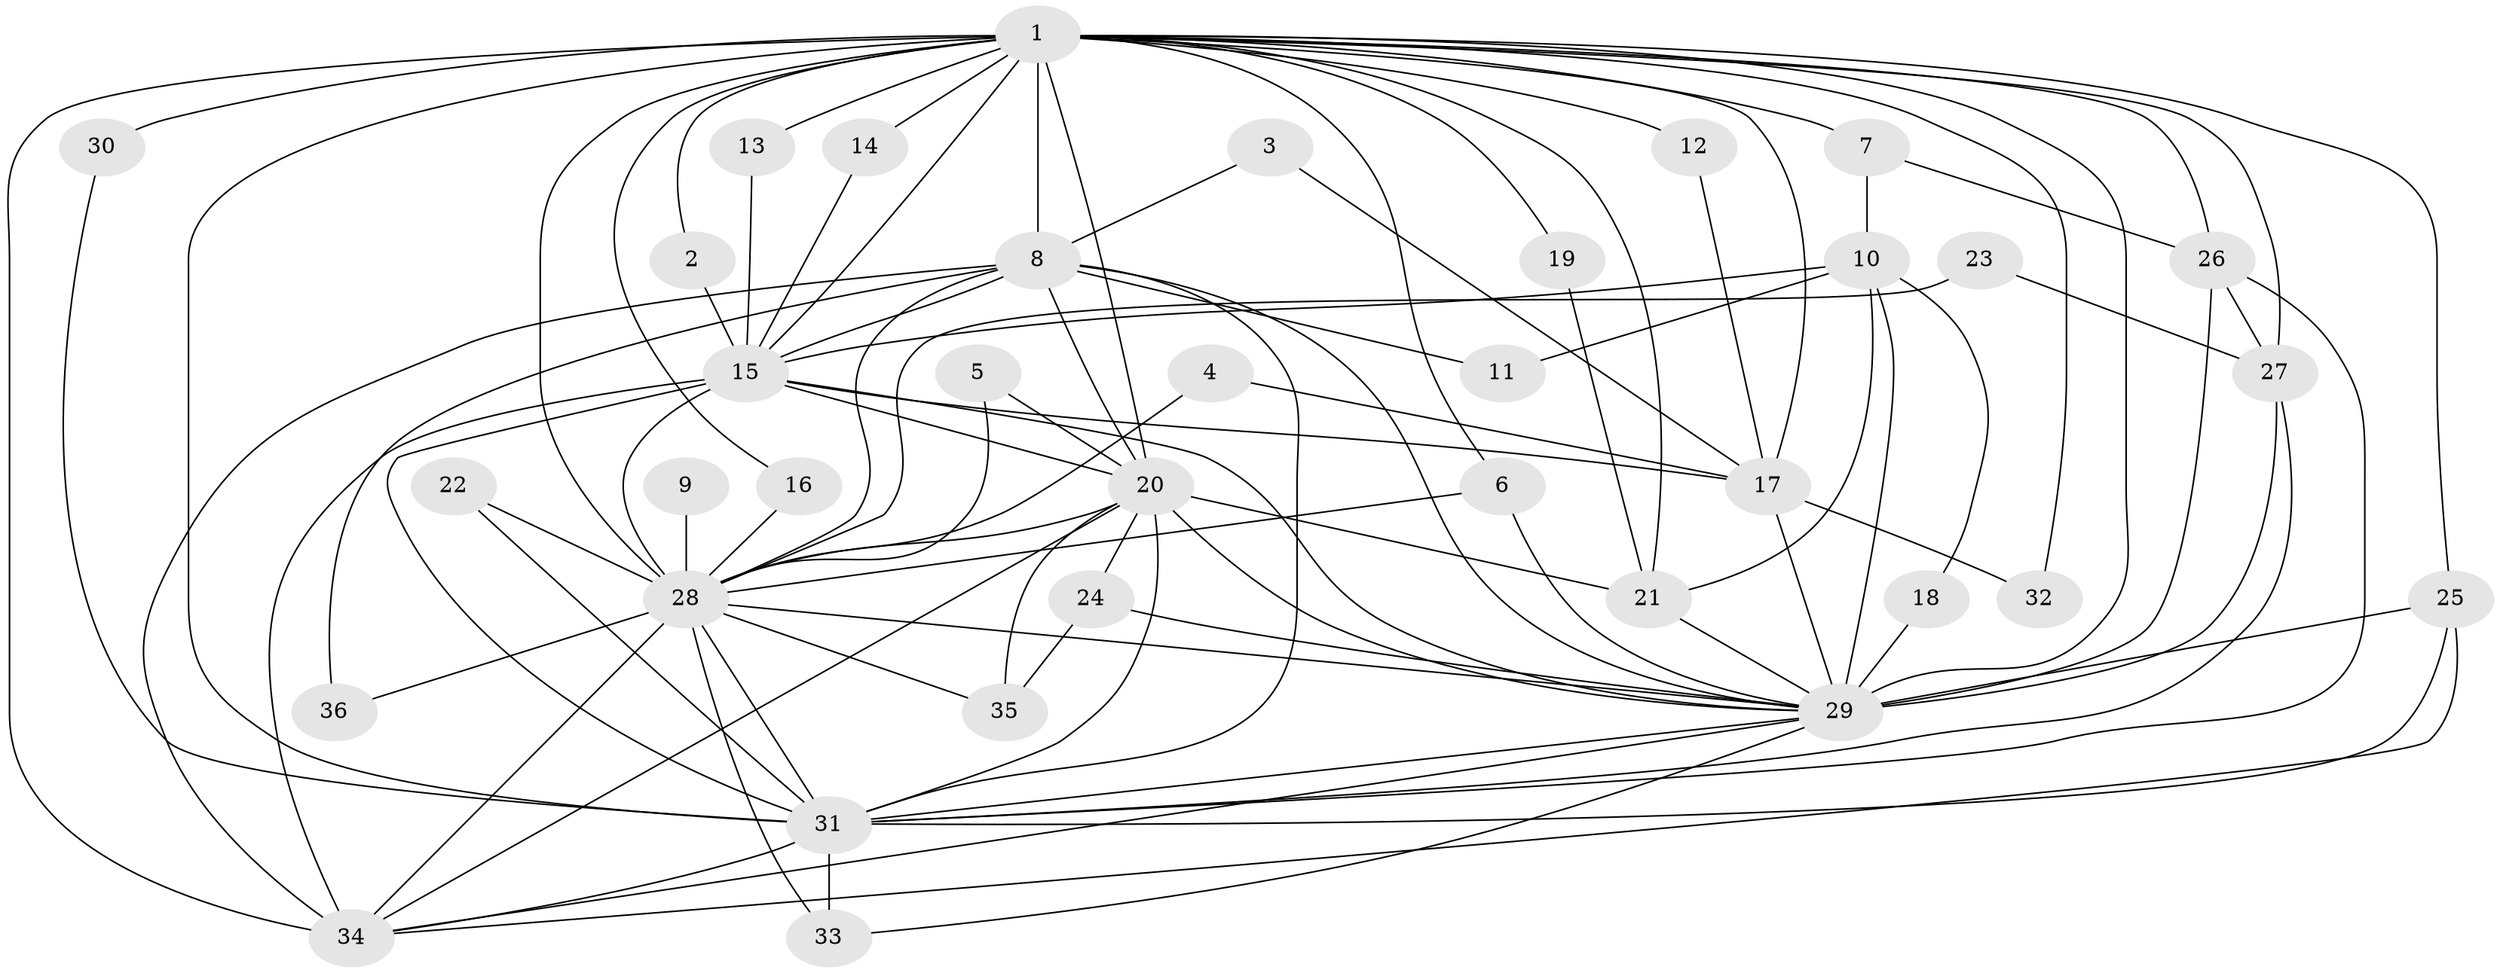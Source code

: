// original degree distribution, {24: 0.014084507042253521, 15: 0.04225352112676056, 14: 0.028169014084507043, 16: 0.014084507042253521, 12: 0.014084507042253521, 23: 0.028169014084507043, 6: 0.028169014084507043, 2: 0.6197183098591549, 5: 0.07042253521126761, 4: 0.04225352112676056, 8: 0.014084507042253521, 3: 0.08450704225352113}
// Generated by graph-tools (version 1.1) at 2025/25/03/09/25 03:25:51]
// undirected, 36 vertices, 95 edges
graph export_dot {
graph [start="1"]
  node [color=gray90,style=filled];
  1;
  2;
  3;
  4;
  5;
  6;
  7;
  8;
  9;
  10;
  11;
  12;
  13;
  14;
  15;
  16;
  17;
  18;
  19;
  20;
  21;
  22;
  23;
  24;
  25;
  26;
  27;
  28;
  29;
  30;
  31;
  32;
  33;
  34;
  35;
  36;
  1 -- 2 [weight=1.0];
  1 -- 6 [weight=1.0];
  1 -- 7 [weight=2.0];
  1 -- 8 [weight=3.0];
  1 -- 12 [weight=1.0];
  1 -- 13 [weight=1.0];
  1 -- 14 [weight=2.0];
  1 -- 15 [weight=4.0];
  1 -- 16 [weight=1.0];
  1 -- 17 [weight=1.0];
  1 -- 19 [weight=1.0];
  1 -- 20 [weight=4.0];
  1 -- 21 [weight=1.0];
  1 -- 25 [weight=1.0];
  1 -- 26 [weight=2.0];
  1 -- 27 [weight=2.0];
  1 -- 28 [weight=4.0];
  1 -- 29 [weight=4.0];
  1 -- 30 [weight=2.0];
  1 -- 31 [weight=4.0];
  1 -- 32 [weight=1.0];
  1 -- 34 [weight=4.0];
  2 -- 15 [weight=1.0];
  3 -- 8 [weight=1.0];
  3 -- 17 [weight=1.0];
  4 -- 17 [weight=1.0];
  4 -- 28 [weight=1.0];
  5 -- 20 [weight=1.0];
  5 -- 28 [weight=1.0];
  6 -- 28 [weight=1.0];
  6 -- 29 [weight=1.0];
  7 -- 10 [weight=1.0];
  7 -- 26 [weight=1.0];
  8 -- 11 [weight=1.0];
  8 -- 15 [weight=1.0];
  8 -- 20 [weight=2.0];
  8 -- 28 [weight=2.0];
  8 -- 29 [weight=1.0];
  8 -- 31 [weight=1.0];
  8 -- 34 [weight=1.0];
  8 -- 36 [weight=1.0];
  9 -- 28 [weight=1.0];
  10 -- 11 [weight=1.0];
  10 -- 15 [weight=1.0];
  10 -- 18 [weight=1.0];
  10 -- 21 [weight=1.0];
  10 -- 29 [weight=3.0];
  12 -- 17 [weight=1.0];
  13 -- 15 [weight=1.0];
  14 -- 15 [weight=1.0];
  15 -- 17 [weight=1.0];
  15 -- 20 [weight=1.0];
  15 -- 28 [weight=1.0];
  15 -- 29 [weight=1.0];
  15 -- 31 [weight=1.0];
  15 -- 34 [weight=1.0];
  16 -- 28 [weight=1.0];
  17 -- 29 [weight=1.0];
  17 -- 32 [weight=1.0];
  18 -- 29 [weight=1.0];
  19 -- 21 [weight=1.0];
  20 -- 21 [weight=1.0];
  20 -- 24 [weight=3.0];
  20 -- 28 [weight=1.0];
  20 -- 29 [weight=2.0];
  20 -- 31 [weight=1.0];
  20 -- 34 [weight=1.0];
  20 -- 35 [weight=2.0];
  21 -- 29 [weight=1.0];
  22 -- 28 [weight=1.0];
  22 -- 31 [weight=1.0];
  23 -- 27 [weight=1.0];
  23 -- 28 [weight=1.0];
  24 -- 29 [weight=1.0];
  24 -- 35 [weight=1.0];
  25 -- 29 [weight=1.0];
  25 -- 31 [weight=1.0];
  25 -- 34 [weight=1.0];
  26 -- 27 [weight=1.0];
  26 -- 29 [weight=1.0];
  26 -- 31 [weight=1.0];
  27 -- 29 [weight=1.0];
  27 -- 31 [weight=1.0];
  28 -- 29 [weight=1.0];
  28 -- 31 [weight=1.0];
  28 -- 33 [weight=1.0];
  28 -- 34 [weight=2.0];
  28 -- 35 [weight=1.0];
  28 -- 36 [weight=1.0];
  29 -- 31 [weight=1.0];
  29 -- 33 [weight=1.0];
  29 -- 34 [weight=1.0];
  30 -- 31 [weight=1.0];
  31 -- 33 [weight=1.0];
  31 -- 34 [weight=1.0];
}
